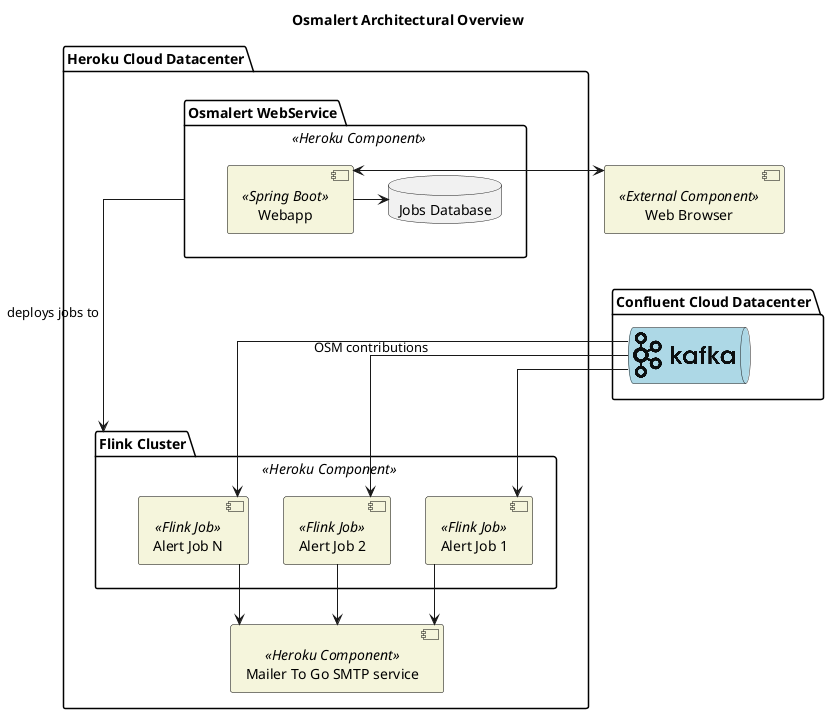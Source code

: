 @startuml
!include <logos/kafka>

title "Osmalert Architectural Overview"

skinparam linetype ortho


<style>
    queue {
      BackGroundColor #lightblue
    }

    component {
      BackGroundColor #beige
      LineColor black
    }
</style>

folder "Confluent Cloud Datacenter"  {

    queue "<$kafka>" as kafka

}

component "Web Browser" <<External Component>> as browser


folder "Heroku Cloud Datacenter"  {

    component "Mailer To Go SMTP service" <<Heroku Component>> as mail

    "Osmalert WebService" ---> "Flink Cluster" : "deploys jobs to "

    folder "Osmalert WebService" <<Heroku Component>>  {

        database  "Jobs Database" as jobsdb

        component "Webapp" as bootapp <<Spring Boot>>

        bootapp <-> browser

        bootapp -> jobsdb
    }

    folder "Flink Cluster" <<Heroku Component>>  {

        component "Alert Job 1" as job1 <<Flink Job>>
        component "Alert Job 2" as job2 <<Flink Job>>
        component "Alert Job N" as job3 <<Flink Job>>


        kafka --> job1
        kafka --> job2 : OSM contributions
        kafka --> job3

        job1 --> mail
        job2 --> mail
        job3 --> mail

    }


}


@enduml